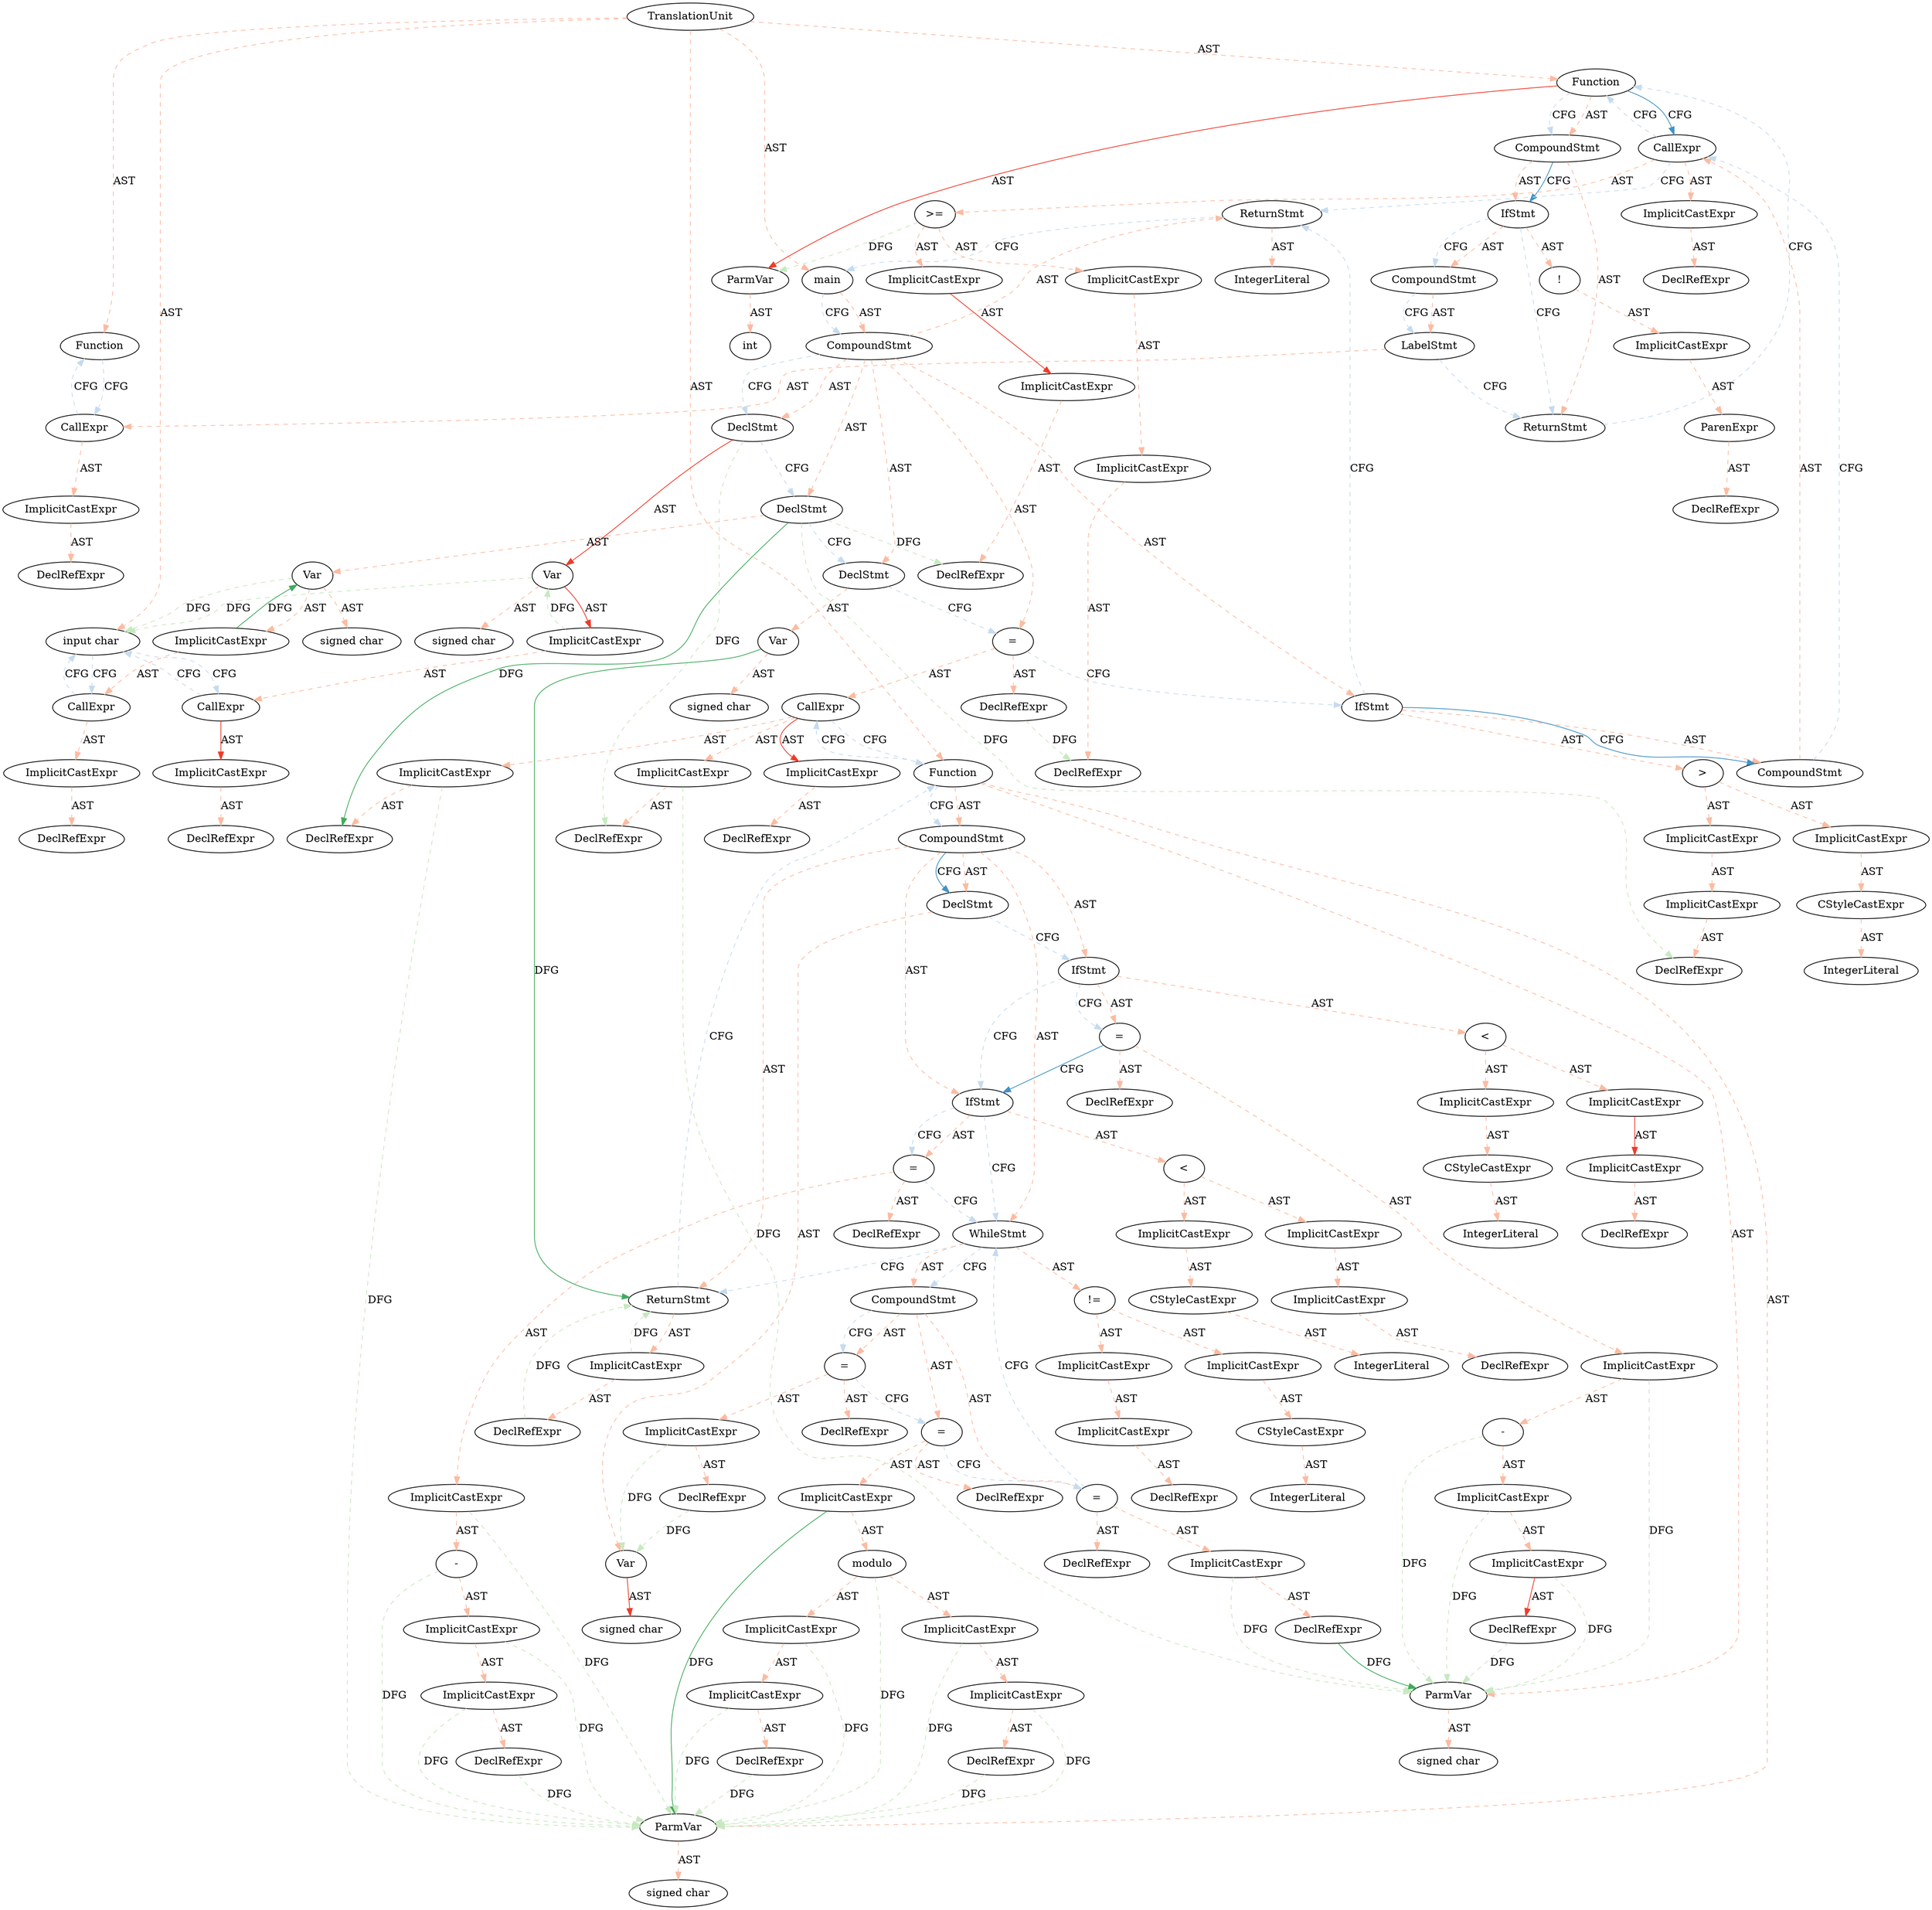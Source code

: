 digraph "" {
	node [label="\N"];
	0	[label=TranslationUnit];
	1	[label=Function];
	0 -> 1	[key=0,
		color=3,
		colorscheme=reds8,
		label=AST,
		style=dashed];
	2	[label="input char "];
	0 -> 2	[key=0,
		color=3,
		colorscheme=reds8,
		label=AST,
		style=dashed];
	3	[label=Function];
	0 -> 3	[key=0,
		color=3,
		colorscheme=reds8,
		label=AST,
		style=dashed];
	18	[label=Function];
	0 -> 18	[key=0,
		color=3,
		colorscheme=reds8,
		label=AST,
		style=dashed];
	87	[label=main];
	0 -> 87	[key=0,
		color=3,
		colorscheme=reds8,
		label=AST,
		style=dashed];
	14	[label=CallExpr];
	1 -> 14	[key=0,
		color=3,
		colorscheme=blues8,
		label=CFG,
		style=dashed];
	93	[label=CallExpr];
	2 -> 93	[key=0,
		color=3,
		colorscheme=blues8,
		label=CFG,
		style=dashed];
	100	[label=CallExpr];
	2 -> 100	[key=0,
		color=3,
		colorscheme=blues8,
		label=CFG,
		style=dashed];
	4	[label=ParmVar];
	3 -> 4	[key=0,
		color=6,
		colorscheme=reds8,
		label=AST,
		style=solid];
	6	[label=CompoundStmt];
	3 -> 6	[key=0,
		color=3,
		colorscheme=reds8,
		label=AST,
		style=dashed];
	3 -> 6	[key=1,
		color=3,
		colorscheme=blues8,
		label=CFG,
		style=dashed];
	124	[label=CallExpr];
	3 -> 124	[key=0,
		color=6,
		colorscheme=blues8,
		label=CFG,
		style=solid];
	5	[label=int];
	4 -> 5	[key=0,
		color=3,
		colorscheme=reds8,
		label=AST,
		style=dashed];
	7	[label=IfStmt];
	6 -> 7	[key=0,
		color=3,
		colorscheme=reds8,
		label=AST,
		style=dashed];
	6 -> 7	[key=1,
		color=6,
		colorscheme=blues8,
		label=CFG,
		style=solid];
	17	[label=ReturnStmt];
	6 -> 17	[key=0,
		color=3,
		colorscheme=reds8,
		label=AST,
		style=dashed];
	8	[label="!"];
	7 -> 8	[key=0,
		color=3,
		colorscheme=reds8,
		label=AST,
		style=dashed];
	12	[label=CompoundStmt];
	7 -> 12	[key=0,
		color=3,
		colorscheme=reds8,
		label=AST,
		style=dashed];
	7 -> 12	[key=1,
		color=3,
		colorscheme=blues8,
		label=CFG,
		style=dashed];
	7 -> 17	[key=0,
		color=3,
		colorscheme=blues8,
		label=CFG,
		style=dashed];
	9	[label=ImplicitCastExpr];
	8 -> 9	[key=0,
		color=3,
		colorscheme=reds8,
		label=AST,
		style=dashed];
	10	[label=ParenExpr];
	9 -> 10	[key=0,
		color=3,
		colorscheme=reds8,
		label=AST,
		style=dashed];
	11	[label=DeclRefExpr];
	10 -> 11	[key=0,
		color=3,
		colorscheme=reds8,
		label=AST,
		style=dashed];
	13	[label=LabelStmt];
	12 -> 13	[key=0,
		color=3,
		colorscheme=reds8,
		label=AST,
		style=dashed];
	12 -> 13	[key=1,
		color=3,
		colorscheme=blues8,
		label=CFG,
		style=dashed];
	13 -> 14	[key=0,
		color=3,
		colorscheme=reds8,
		label=AST,
		style=dashed];
	13 -> 17	[key=0,
		color=3,
		colorscheme=blues8,
		label=CFG,
		style=dashed];
	14 -> 1	[key=0,
		color=3,
		colorscheme=blues8,
		label=CFG,
		style=dashed];
	15	[label=ImplicitCastExpr];
	14 -> 15	[key=0,
		color=3,
		colorscheme=reds8,
		label=AST,
		style=dashed];
	16	[label=DeclRefExpr];
	15 -> 16	[key=0,
		color=3,
		colorscheme=reds8,
		label=AST,
		style=dashed];
	17 -> 3	[key=0,
		color=3,
		colorscheme=blues8,
		label=CFG,
		style=dashed];
	19	[label=ParmVar];
	18 -> 19	[key=0,
		color=3,
		colorscheme=reds8,
		label=AST,
		style=dashed];
	20	[label=ParmVar];
	18 -> 20	[key=0,
		color=3,
		colorscheme=reds8,
		label=AST,
		style=dashed];
	23	[label=CompoundStmt];
	18 -> 23	[key=0,
		color=3,
		colorscheme=reds8,
		label=AST,
		style=dashed];
	18 -> 23	[key=1,
		color=3,
		colorscheme=blues8,
		label=CFG,
		style=dashed];
	108	[label=CallExpr];
	18 -> 108	[key=0,
		color=3,
		colorscheme=blues8,
		label=CFG,
		style=dashed];
	21	[label="signed char"];
	19 -> 21	[key=0,
		color=3,
		colorscheme=reds8,
		label=AST,
		style=dashed];
	22	[label="signed char"];
	20 -> 22	[key=0,
		color=3,
		colorscheme=reds8,
		label=AST,
		style=dashed];
	24	[label=DeclStmt];
	23 -> 24	[key=0,
		color=3,
		colorscheme=reds8,
		label=AST,
		style=dashed];
	23 -> 24	[key=1,
		color=6,
		colorscheme=blues8,
		label=CFG,
		style=solid];
	27	[label=IfStmt];
	23 -> 27	[key=0,
		color=3,
		colorscheme=reds8,
		label=AST,
		style=dashed];
	42	[label=IfStmt];
	23 -> 42	[key=0,
		color=3,
		colorscheme=reds8,
		label=AST,
		style=dashed];
	57	[label=WhileStmt];
	23 -> 57	[key=0,
		color=3,
		colorscheme=reds8,
		label=AST,
		style=dashed];
	84	[label=ReturnStmt];
	23 -> 84	[key=0,
		color=3,
		colorscheme=reds8,
		label=AST,
		style=dashed];
	25	[label=Var];
	24 -> 25	[key=0,
		color=3,
		colorscheme=reds8,
		label=AST,
		style=dashed];
	24 -> 27	[key=0,
		color=3,
		colorscheme=blues8,
		label=CFG,
		style=dashed];
	26	[label="signed char"];
	25 -> 26	[key=0,
		color=6,
		colorscheme=reds8,
		label=AST,
		style=solid];
	28	[label="<"];
	27 -> 28	[key=0,
		color=3,
		colorscheme=reds8,
		label=AST,
		style=dashed];
	35	[label="="];
	27 -> 35	[key=0,
		color=3,
		colorscheme=reds8,
		label=AST,
		style=dashed];
	27 -> 35	[key=1,
		color=3,
		colorscheme=blues8,
		label=CFG,
		style=dashed];
	27 -> 42	[key=0,
		color=3,
		colorscheme=blues8,
		label=CFG,
		style=dashed];
	29	[label=ImplicitCastExpr];
	28 -> 29	[key=0,
		color=3,
		colorscheme=reds8,
		label=AST,
		style=dashed];
	32	[label=ImplicitCastExpr];
	28 -> 32	[key=0,
		color=3,
		colorscheme=reds8,
		label=AST,
		style=dashed];
	30	[label=ImplicitCastExpr];
	29 -> 30	[key=0,
		color=6,
		colorscheme=reds8,
		label=AST,
		style=solid];
	31	[label=DeclRefExpr];
	30 -> 31	[key=0,
		color=3,
		colorscheme=reds8,
		label=AST,
		style=dashed];
	33	[label=CStyleCastExpr];
	32 -> 33	[key=0,
		color=3,
		colorscheme=reds8,
		label=AST,
		style=dashed];
	34	[label=IntegerLiteral];
	33 -> 34	[key=0,
		color=3,
		colorscheme=reds8,
		label=AST,
		style=dashed];
	36	[label=DeclRefExpr];
	35 -> 36	[key=0,
		color=3,
		colorscheme=reds8,
		label=AST,
		style=dashed];
	37	[label=ImplicitCastExpr];
	35 -> 37	[key=0,
		color=3,
		colorscheme=reds8,
		label=AST,
		style=dashed];
	35 -> 42	[key=0,
		color=6,
		colorscheme=blues8,
		label=CFG,
		style=solid];
	37 -> 19	[key=0,
		color=3,
		colorscheme=greens8,
		label=DFG,
		style=dashed];
	38	[label="-"];
	37 -> 38	[key=0,
		color=3,
		colorscheme=reds8,
		label=AST,
		style=dashed];
	38 -> 19	[key=0,
		color=3,
		colorscheme=greens8,
		label=DFG,
		style=dashed];
	39	[label=ImplicitCastExpr];
	38 -> 39	[key=0,
		color=3,
		colorscheme=reds8,
		label=AST,
		style=dashed];
	39 -> 19	[key=0,
		color=3,
		colorscheme=greens8,
		label=DFG,
		style=dashed];
	40	[label=ImplicitCastExpr];
	39 -> 40	[key=0,
		color=3,
		colorscheme=reds8,
		label=AST,
		style=dashed];
	40 -> 19	[key=0,
		color=3,
		colorscheme=greens8,
		label=DFG,
		style=dashed];
	41	[label=DeclRefExpr];
	40 -> 41	[key=0,
		color=6,
		colorscheme=reds8,
		label=AST,
		style=solid];
	41 -> 19	[key=0,
		color=3,
		colorscheme=greens8,
		label=DFG,
		style=dashed];
	43	[label="<"];
	42 -> 43	[key=0,
		color=3,
		colorscheme=reds8,
		label=AST,
		style=dashed];
	50	[label="="];
	42 -> 50	[key=0,
		color=3,
		colorscheme=reds8,
		label=AST,
		style=dashed];
	42 -> 50	[key=1,
		color=3,
		colorscheme=blues8,
		label=CFG,
		style=dashed];
	42 -> 57	[key=0,
		color=3,
		colorscheme=blues8,
		label=CFG,
		style=dashed];
	44	[label=ImplicitCastExpr];
	43 -> 44	[key=0,
		color=3,
		colorscheme=reds8,
		label=AST,
		style=dashed];
	47	[label=ImplicitCastExpr];
	43 -> 47	[key=0,
		color=3,
		colorscheme=reds8,
		label=AST,
		style=dashed];
	45	[label=ImplicitCastExpr];
	44 -> 45	[key=0,
		color=3,
		colorscheme=reds8,
		label=AST,
		style=dashed];
	46	[label=DeclRefExpr];
	45 -> 46	[key=0,
		color=3,
		colorscheme=reds8,
		label=AST,
		style=dashed];
	48	[label=CStyleCastExpr];
	47 -> 48	[key=0,
		color=3,
		colorscheme=reds8,
		label=AST,
		style=dashed];
	49	[label=IntegerLiteral];
	48 -> 49	[key=0,
		color=3,
		colorscheme=reds8,
		label=AST,
		style=dashed];
	51	[label=DeclRefExpr];
	50 -> 51	[key=0,
		color=3,
		colorscheme=reds8,
		label=AST,
		style=dashed];
	52	[label=ImplicitCastExpr];
	50 -> 52	[key=0,
		color=3,
		colorscheme=reds8,
		label=AST,
		style=dashed];
	50 -> 57	[key=0,
		color=3,
		colorscheme=blues8,
		label=CFG,
		style=dashed];
	52 -> 20	[key=0,
		color=3,
		colorscheme=greens8,
		label=DFG,
		style=dashed];
	53	[label="-"];
	52 -> 53	[key=0,
		color=3,
		colorscheme=reds8,
		label=AST,
		style=dashed];
	53 -> 20	[key=0,
		color=3,
		colorscheme=greens8,
		label=DFG,
		style=dashed];
	54	[label=ImplicitCastExpr];
	53 -> 54	[key=0,
		color=3,
		colorscheme=reds8,
		label=AST,
		style=dashed];
	54 -> 20	[key=0,
		color=3,
		colorscheme=greens8,
		label=DFG,
		style=dashed];
	55	[label=ImplicitCastExpr];
	54 -> 55	[key=0,
		color=3,
		colorscheme=reds8,
		label=AST,
		style=dashed];
	55 -> 20	[key=0,
		color=3,
		colorscheme=greens8,
		label=DFG,
		style=dashed];
	56	[label=DeclRefExpr];
	55 -> 56	[key=0,
		color=3,
		colorscheme=reds8,
		label=AST,
		style=dashed];
	56 -> 20	[key=0,
		color=3,
		colorscheme=greens8,
		label=DFG,
		style=dashed];
	58	[label="!="];
	57 -> 58	[key=0,
		color=3,
		colorscheme=reds8,
		label=AST,
		style=dashed];
	65	[label=CompoundStmt];
	57 -> 65	[key=0,
		color=3,
		colorscheme=reds8,
		label=AST,
		style=dashed];
	57 -> 65	[key=1,
		color=3,
		colorscheme=blues8,
		label=CFG,
		style=dashed];
	57 -> 84	[key=0,
		color=3,
		colorscheme=blues8,
		label=CFG,
		style=dashed];
	59	[label=ImplicitCastExpr];
	58 -> 59	[key=0,
		color=3,
		colorscheme=reds8,
		label=AST,
		style=dashed];
	62	[label=ImplicitCastExpr];
	58 -> 62	[key=0,
		color=3,
		colorscheme=reds8,
		label=AST,
		style=dashed];
	60	[label=ImplicitCastExpr];
	59 -> 60	[key=0,
		color=3,
		colorscheme=reds8,
		label=AST,
		style=dashed];
	61	[label=DeclRefExpr];
	60 -> 61	[key=0,
		color=3,
		colorscheme=reds8,
		label=AST,
		style=dashed];
	63	[label=CStyleCastExpr];
	62 -> 63	[key=0,
		color=3,
		colorscheme=reds8,
		label=AST,
		style=dashed];
	64	[label=IntegerLiteral];
	63 -> 64	[key=0,
		color=3,
		colorscheme=reds8,
		label=AST,
		style=dashed];
	66	[label="="];
	65 -> 66	[key=0,
		color=3,
		colorscheme=reds8,
		label=AST,
		style=dashed];
	65 -> 66	[key=1,
		color=3,
		colorscheme=blues8,
		label=CFG,
		style=dashed];
	70	[label="="];
	65 -> 70	[key=0,
		color=3,
		colorscheme=reds8,
		label=AST,
		style=dashed];
	80	[label="="];
	65 -> 80	[key=0,
		color=3,
		colorscheme=reds8,
		label=AST,
		style=dashed];
	67	[label=DeclRefExpr];
	66 -> 67	[key=0,
		color=3,
		colorscheme=reds8,
		label=AST,
		style=dashed];
	68	[label=ImplicitCastExpr];
	66 -> 68	[key=0,
		color=3,
		colorscheme=reds8,
		label=AST,
		style=dashed];
	66 -> 70	[key=0,
		color=3,
		colorscheme=blues8,
		label=CFG,
		style=dashed];
	68 -> 25	[key=0,
		color=3,
		colorscheme=greens8,
		label=DFG,
		style=dashed];
	69	[label=DeclRefExpr];
	68 -> 69	[key=0,
		color=3,
		colorscheme=reds8,
		label=AST,
		style=dashed];
	69 -> 25	[key=0,
		color=3,
		colorscheme=greens8,
		label=DFG,
		style=dashed];
	71	[label=DeclRefExpr];
	70 -> 71	[key=0,
		color=3,
		colorscheme=reds8,
		label=AST,
		style=dashed];
	72	[label=ImplicitCastExpr];
	70 -> 72	[key=0,
		color=3,
		colorscheme=reds8,
		label=AST,
		style=dashed];
	70 -> 80	[key=0,
		color=3,
		colorscheme=blues8,
		label=CFG,
		style=dashed];
	72 -> 20	[key=0,
		color=6,
		colorscheme=greens8,
		label=DFG,
		style=solid];
	73	[label=modulo];
	72 -> 73	[key=0,
		color=3,
		colorscheme=reds8,
		label=AST,
		style=dashed];
	73 -> 20	[key=0,
		color=3,
		colorscheme=greens8,
		label=DFG,
		style=dashed];
	74	[label=ImplicitCastExpr];
	73 -> 74	[key=0,
		color=3,
		colorscheme=reds8,
		label=AST,
		style=dashed];
	77	[label=ImplicitCastExpr];
	73 -> 77	[key=0,
		color=3,
		colorscheme=reds8,
		label=AST,
		style=dashed];
	74 -> 20	[key=0,
		color=3,
		colorscheme=greens8,
		label=DFG,
		style=dashed];
	75	[label=ImplicitCastExpr];
	74 -> 75	[key=0,
		color=3,
		colorscheme=reds8,
		label=AST,
		style=dashed];
	75 -> 20	[key=0,
		color=3,
		colorscheme=greens8,
		label=DFG,
		style=dashed];
	76	[label=DeclRefExpr];
	75 -> 76	[key=0,
		color=3,
		colorscheme=reds8,
		label=AST,
		style=dashed];
	76 -> 20	[key=0,
		color=3,
		colorscheme=greens8,
		label=DFG,
		style=dashed];
	77 -> 20	[key=0,
		color=3,
		colorscheme=greens8,
		label=DFG,
		style=dashed];
	78	[label=ImplicitCastExpr];
	77 -> 78	[key=0,
		color=3,
		colorscheme=reds8,
		label=AST,
		style=dashed];
	78 -> 20	[key=0,
		color=3,
		colorscheme=greens8,
		label=DFG,
		style=dashed];
	79	[label=DeclRefExpr];
	78 -> 79	[key=0,
		color=3,
		colorscheme=reds8,
		label=AST,
		style=dashed];
	79 -> 20	[key=0,
		color=3,
		colorscheme=greens8,
		label=DFG,
		style=dashed];
	80 -> 57	[key=0,
		color=3,
		colorscheme=blues8,
		label=CFG,
		style=dashed];
	81	[label=DeclRefExpr];
	80 -> 81	[key=0,
		color=3,
		colorscheme=reds8,
		label=AST,
		style=dashed];
	82	[label=ImplicitCastExpr];
	80 -> 82	[key=0,
		color=3,
		colorscheme=reds8,
		label=AST,
		style=dashed];
	82 -> 19	[key=0,
		color=3,
		colorscheme=greens8,
		label=DFG,
		style=dashed];
	83	[label=DeclRefExpr];
	82 -> 83	[key=0,
		color=3,
		colorscheme=reds8,
		label=AST,
		style=dashed];
	83 -> 19	[key=0,
		color=6,
		colorscheme=greens8,
		label=DFG,
		style=solid];
	84 -> 18	[key=0,
		color=3,
		colorscheme=blues8,
		label=CFG,
		style=dashed];
	85	[label=ImplicitCastExpr];
	84 -> 85	[key=0,
		color=3,
		colorscheme=reds8,
		label=AST,
		style=dashed];
	85 -> 84	[key=0,
		color=3,
		colorscheme=greens8,
		label=DFG,
		style=dashed];
	86	[label=DeclRefExpr];
	85 -> 86	[key=0,
		color=3,
		colorscheme=reds8,
		label=AST,
		style=dashed];
	86 -> 84	[key=0,
		color=3,
		colorscheme=greens8,
		label=DFG,
		style=dashed];
	88	[label=CompoundStmt];
	87 -> 88	[key=0,
		color=3,
		colorscheme=reds8,
		label=AST,
		style=dashed];
	87 -> 88	[key=1,
		color=3,
		colorscheme=blues8,
		label=CFG,
		style=dashed];
	89	[label=DeclStmt];
	88 -> 89	[key=0,
		color=3,
		colorscheme=reds8,
		label=AST,
		style=dashed];
	88 -> 89	[key=1,
		color=3,
		colorscheme=blues8,
		label=CFG,
		style=dashed];
	96	[label=DeclStmt];
	88 -> 96	[key=0,
		color=3,
		colorscheme=reds8,
		label=AST,
		style=dashed];
	103	[label=DeclStmt];
	88 -> 103	[key=0,
		color=3,
		colorscheme=reds8,
		label=AST,
		style=dashed];
	106	[label="="];
	88 -> 106	[key=0,
		color=3,
		colorscheme=reds8,
		label=AST,
		style=dashed];
	115	[label=IfStmt];
	88 -> 115	[key=0,
		color=3,
		colorscheme=reds8,
		label=AST,
		style=dashed];
	134	[label=ReturnStmt];
	88 -> 134	[key=0,
		color=3,
		colorscheme=reds8,
		label=AST,
		style=dashed];
	90	[label=Var];
	89 -> 90	[key=0,
		color=6,
		colorscheme=reds8,
		label=AST,
		style=solid];
	89 -> 96	[key=0,
		color=3,
		colorscheme=blues8,
		label=CFG,
		style=dashed];
	112	[label=DeclRefExpr];
	89 -> 112	[key=0,
		color=3,
		colorscheme=greens8,
		label=DFG,
		style=dashed];
	90 -> 2	[key=0,
		color=3,
		colorscheme=greens8,
		label=DFG,
		style=dashed];
	91	[label="signed char"];
	90 -> 91	[key=0,
		color=3,
		colorscheme=reds8,
		label=AST,
		style=dashed];
	92	[label=ImplicitCastExpr];
	90 -> 92	[key=0,
		color=6,
		colorscheme=reds8,
		label=AST,
		style=solid];
	92 -> 90	[key=0,
		color=3,
		colorscheme=greens8,
		label=DFG,
		style=dashed];
	92 -> 93	[key=0,
		color=3,
		colorscheme=reds8,
		label=AST,
		style=dashed];
	93 -> 2	[key=0,
		color=3,
		colorscheme=blues8,
		label=CFG,
		style=dashed];
	94	[label=ImplicitCastExpr];
	93 -> 94	[key=0,
		color=6,
		colorscheme=reds8,
		label=AST,
		style=solid];
	95	[label=DeclRefExpr];
	94 -> 95	[key=0,
		color=3,
		colorscheme=reds8,
		label=AST,
		style=dashed];
	97	[label=Var];
	96 -> 97	[key=0,
		color=3,
		colorscheme=reds8,
		label=AST,
		style=dashed];
	96 -> 103	[key=0,
		color=3,
		colorscheme=blues8,
		label=CFG,
		style=dashed];
	114	[label=DeclRefExpr];
	96 -> 114	[key=0,
		color=6,
		colorscheme=greens8,
		label=DFG,
		style=solid];
	119	[label=DeclRefExpr];
	96 -> 119	[key=0,
		color=3,
		colorscheme=greens8,
		label=DFG,
		style=dashed];
	130	[label=DeclRefExpr];
	96 -> 130	[key=0,
		color=3,
		colorscheme=greens8,
		label=DFG,
		style=dashed];
	97 -> 2	[key=0,
		color=3,
		colorscheme=greens8,
		label=DFG,
		style=dashed];
	98	[label="signed char"];
	97 -> 98	[key=0,
		color=3,
		colorscheme=reds8,
		label=AST,
		style=dashed];
	99	[label=ImplicitCastExpr];
	97 -> 99	[key=0,
		color=3,
		colorscheme=reds8,
		label=AST,
		style=dashed];
	99 -> 97	[key=0,
		color=6,
		colorscheme=greens8,
		label=DFG,
		style=solid];
	99 -> 100	[key=0,
		color=3,
		colorscheme=reds8,
		label=AST,
		style=dashed];
	100 -> 2	[key=0,
		color=3,
		colorscheme=blues8,
		label=CFG,
		style=dashed];
	101	[label=ImplicitCastExpr];
	100 -> 101	[key=0,
		color=3,
		colorscheme=reds8,
		label=AST,
		style=dashed];
	102	[label=DeclRefExpr];
	101 -> 102	[key=0,
		color=3,
		colorscheme=reds8,
		label=AST,
		style=dashed];
	104	[label=Var];
	103 -> 104	[key=0,
		color=3,
		colorscheme=reds8,
		label=AST,
		style=dashed];
	103 -> 106	[key=0,
		color=3,
		colorscheme=blues8,
		label=CFG,
		style=dashed];
	104 -> 84	[key=0,
		color=6,
		colorscheme=greens8,
		label=DFG,
		style=solid];
	105	[label="signed char"];
	104 -> 105	[key=0,
		color=3,
		colorscheme=reds8,
		label=AST,
		style=dashed];
	107	[label=DeclRefExpr];
	106 -> 107	[key=0,
		color=3,
		colorscheme=reds8,
		label=AST,
		style=dashed];
	106 -> 108	[key=0,
		color=3,
		colorscheme=reds8,
		label=AST,
		style=dashed];
	106 -> 115	[key=0,
		color=3,
		colorscheme=blues8,
		label=CFG,
		style=dashed];
	133	[label=DeclRefExpr];
	107 -> 133	[key=0,
		color=3,
		colorscheme=greens8,
		label=DFG,
		style=dashed];
	108 -> 18	[key=0,
		color=3,
		colorscheme=blues8,
		label=CFG,
		style=dashed];
	109	[label=ImplicitCastExpr];
	108 -> 109	[key=0,
		color=6,
		colorscheme=reds8,
		label=AST,
		style=solid];
	111	[label=ImplicitCastExpr];
	108 -> 111	[key=0,
		color=3,
		colorscheme=reds8,
		label=AST,
		style=dashed];
	113	[label=ImplicitCastExpr];
	108 -> 113	[key=0,
		color=3,
		colorscheme=reds8,
		label=AST,
		style=dashed];
	110	[label=DeclRefExpr];
	109 -> 110	[key=0,
		color=3,
		colorscheme=reds8,
		label=AST,
		style=dashed];
	111 -> 19	[key=0,
		color=3,
		colorscheme=greens8,
		label=DFG,
		style=dashed];
	111 -> 112	[key=0,
		color=3,
		colorscheme=reds8,
		label=AST,
		style=dashed];
	113 -> 20	[key=0,
		color=3,
		colorscheme=greens8,
		label=DFG,
		style=dashed];
	113 -> 114	[key=0,
		color=3,
		colorscheme=reds8,
		label=AST,
		style=dashed];
	116	[label=">"];
	115 -> 116	[key=0,
		color=3,
		colorscheme=reds8,
		label=AST,
		style=dashed];
	123	[label=CompoundStmt];
	115 -> 123	[key=0,
		color=3,
		colorscheme=reds8,
		label=AST,
		style=dashed];
	115 -> 123	[key=1,
		color=6,
		colorscheme=blues8,
		label=CFG,
		style=solid];
	115 -> 134	[key=0,
		color=3,
		colorscheme=blues8,
		label=CFG,
		style=dashed];
	117	[label=ImplicitCastExpr];
	116 -> 117	[key=0,
		color=3,
		colorscheme=reds8,
		label=AST,
		style=dashed];
	120	[label=ImplicitCastExpr];
	116 -> 120	[key=0,
		color=3,
		colorscheme=reds8,
		label=AST,
		style=dashed];
	118	[label=ImplicitCastExpr];
	117 -> 118	[key=0,
		color=3,
		colorscheme=reds8,
		label=AST,
		style=dashed];
	118 -> 119	[key=0,
		color=3,
		colorscheme=reds8,
		label=AST,
		style=dashed];
	121	[label=CStyleCastExpr];
	120 -> 121	[key=0,
		color=3,
		colorscheme=reds8,
		label=AST,
		style=dashed];
	122	[label=IntegerLiteral];
	121 -> 122	[key=0,
		color=3,
		colorscheme=reds8,
		label=AST,
		style=dashed];
	123 -> 124	[key=0,
		color=3,
		colorscheme=reds8,
		label=AST,
		style=dashed];
	123 -> 124	[key=1,
		color=3,
		colorscheme=blues8,
		label=CFG,
		style=dashed];
	124 -> 3	[key=0,
		color=3,
		colorscheme=blues8,
		label=CFG,
		style=dashed];
	125	[label=ImplicitCastExpr];
	124 -> 125	[key=0,
		color=3,
		colorscheme=reds8,
		label=AST,
		style=dashed];
	127	[label=">="];
	124 -> 127	[key=0,
		color=3,
		colorscheme=reds8,
		label=AST,
		style=dashed];
	124 -> 134	[key=0,
		color=3,
		colorscheme=blues8,
		label=CFG,
		style=dashed];
	126	[label=DeclRefExpr];
	125 -> 126	[key=0,
		color=3,
		colorscheme=reds8,
		label=AST,
		style=dashed];
	127 -> 4	[key=0,
		color=3,
		colorscheme=greens8,
		label=DFG,
		style=dashed];
	128	[label=ImplicitCastExpr];
	127 -> 128	[key=0,
		color=3,
		colorscheme=reds8,
		label=AST,
		style=dashed];
	131	[label=ImplicitCastExpr];
	127 -> 131	[key=0,
		color=3,
		colorscheme=reds8,
		label=AST,
		style=dashed];
	129	[label=ImplicitCastExpr];
	128 -> 129	[key=0,
		color=6,
		colorscheme=reds8,
		label=AST,
		style=solid];
	129 -> 130	[key=0,
		color=3,
		colorscheme=reds8,
		label=AST,
		style=dashed];
	132	[label=ImplicitCastExpr];
	131 -> 132	[key=0,
		color=3,
		colorscheme=reds8,
		label=AST,
		style=dashed];
	132 -> 133	[key=0,
		color=3,
		colorscheme=reds8,
		label=AST,
		style=dashed];
	134 -> 87	[key=0,
		color=3,
		colorscheme=blues8,
		label=CFG,
		style=dashed];
	135	[label=IntegerLiteral];
	134 -> 135	[key=0,
		color=3,
		colorscheme=reds8,
		label=AST,
		style=dashed];
}
